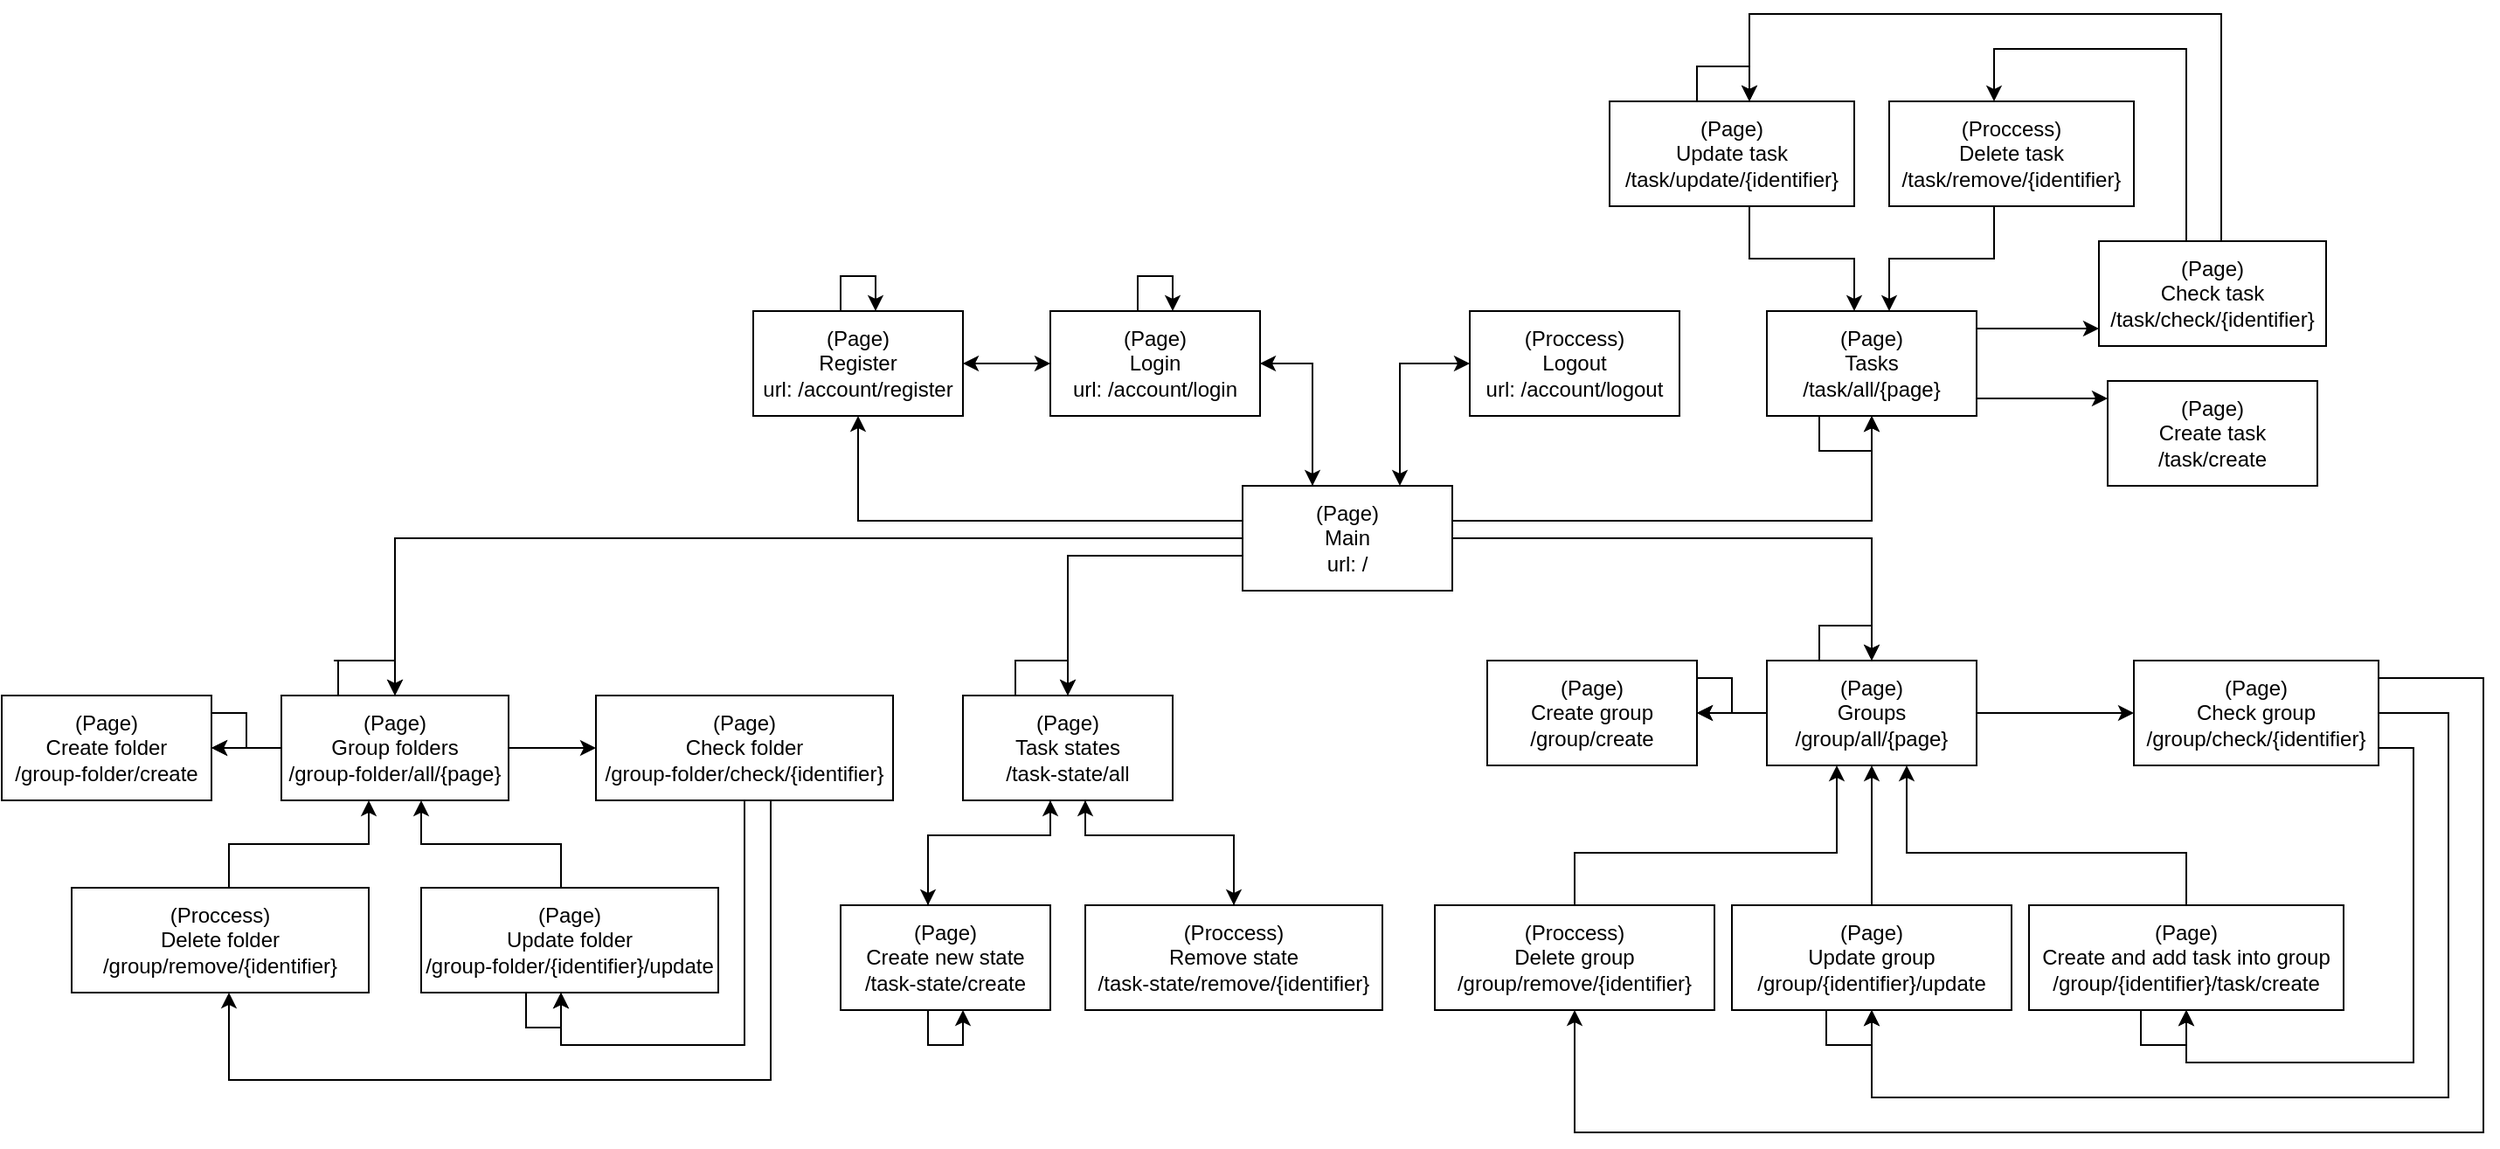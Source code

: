 <mxfile version="20.2.3" type="device"><diagram id="O-3DiHsr7ESk5CUtPldi" name="Page-1"><mxGraphModel dx="2071" dy="754" grid="1" gridSize="10" guides="1" tooltips="1" connect="1" arrows="1" fold="1" page="1" pageScale="1" pageWidth="850" pageHeight="1100" math="0" shadow="0"><root><mxCell id="0"/><mxCell id="1" parent="0"/><mxCell id="wlSZLuwISHlvyqPQJfTr-71" style="edgeStyle=orthogonalEdgeStyle;rounded=0;orthogonalLoop=1;jettySize=auto;html=1;" parent="1" source="wlSZLuwISHlvyqPQJfTr-1" target="wlSZLuwISHlvyqPQJfTr-5" edge="1"><mxGeometry relative="1" as="geometry"><Array as="points"><mxPoint x="370" y="260"/></Array></mxGeometry></mxCell><mxCell id="wlSZLuwISHlvyqPQJfTr-79" style="edgeStyle=orthogonalEdgeStyle;rounded=0;orthogonalLoop=1;jettySize=auto;html=1;" parent="1" source="wlSZLuwISHlvyqPQJfTr-1" target="wlSZLuwISHlvyqPQJfTr-28" edge="1"><mxGeometry relative="1" as="geometry"/></mxCell><mxCell id="wlSZLuwISHlvyqPQJfTr-81" style="edgeStyle=orthogonalEdgeStyle;rounded=0;orthogonalLoop=1;jettySize=auto;html=1;" parent="1" source="wlSZLuwISHlvyqPQJfTr-1" target="wlSZLuwISHlvyqPQJfTr-26" edge="1"><mxGeometry relative="1" as="geometry"><Array as="points"><mxPoint x="690" y="350"/></Array></mxGeometry></mxCell><mxCell id="U7IIsV6QAgEfRIVTjJfC-2" style="edgeStyle=orthogonalEdgeStyle;rounded=0;orthogonalLoop=1;jettySize=auto;html=1;" edge="1" parent="1" source="wlSZLuwISHlvyqPQJfTr-1" target="wlSZLuwISHlvyqPQJfTr-111"><mxGeometry relative="1" as="geometry"><Array as="points"><mxPoint x="230" y="370"/></Array></mxGeometry></mxCell><mxCell id="U7IIsV6QAgEfRIVTjJfC-45" style="edgeStyle=orthogonalEdgeStyle;rounded=0;orthogonalLoop=1;jettySize=auto;html=1;" edge="1" parent="1" source="wlSZLuwISHlvyqPQJfTr-1" target="wlSZLuwISHlvyqPQJfTr-20"><mxGeometry relative="1" as="geometry"><Array as="points"><mxPoint x="110" y="350"/></Array></mxGeometry></mxCell><mxCell id="U7IIsV6QAgEfRIVTjJfC-46" style="edgeStyle=orthogonalEdgeStyle;rounded=0;orthogonalLoop=1;jettySize=auto;html=1;" edge="1" parent="1" source="wlSZLuwISHlvyqPQJfTr-1" target="U7IIsV6QAgEfRIVTjJfC-26"><mxGeometry relative="1" as="geometry"/></mxCell><mxCell id="wlSZLuwISHlvyqPQJfTr-1" value="(Page)&lt;br&gt;Main&lt;br&gt;url: /" style="rounded=0;whiteSpace=wrap;html=1;" parent="1" vertex="1"><mxGeometry x="330" y="330" width="120" height="60" as="geometry"/></mxCell><mxCell id="wlSZLuwISHlvyqPQJfTr-85" style="edgeStyle=orthogonalEdgeStyle;rounded=0;orthogonalLoop=1;jettySize=auto;html=1;" parent="1" source="wlSZLuwISHlvyqPQJfTr-5" target="wlSZLuwISHlvyqPQJfTr-1" edge="1"><mxGeometry relative="1" as="geometry"><Array as="points"><mxPoint x="370" y="260"/></Array></mxGeometry></mxCell><mxCell id="wlSZLuwISHlvyqPQJfTr-5" value="(Page)&lt;br&gt;Login&lt;br&gt;url: /account/login" style="rounded=0;whiteSpace=wrap;html=1;" parent="1" vertex="1"><mxGeometry x="220" y="230" width="120" height="60" as="geometry"/></mxCell><mxCell id="wlSZLuwISHlvyqPQJfTr-11" value="(Proccess)&lt;br&gt;Logout&lt;br&gt;url: /account/logout" style="rounded=0;whiteSpace=wrap;html=1;" parent="1" vertex="1"><mxGeometry x="460" y="230" width="120" height="60" as="geometry"/></mxCell><mxCell id="wlSZLuwISHlvyqPQJfTr-19" value="" style="endArrow=classic;startArrow=classic;html=1;rounded=0;exitX=0.75;exitY=0;exitDx=0;exitDy=0;" parent="1" source="wlSZLuwISHlvyqPQJfTr-1" target="wlSZLuwISHlvyqPQJfTr-11" edge="1"><mxGeometry width="50" height="50" relative="1" as="geometry"><mxPoint x="450" y="340" as="sourcePoint"/><mxPoint x="500" y="290" as="targetPoint"/><Array as="points"><mxPoint x="420" y="260"/></Array></mxGeometry></mxCell><mxCell id="wlSZLuwISHlvyqPQJfTr-20" value="(Page)&lt;br&gt;Register&lt;br&gt;url: /account/register" style="rounded=0;whiteSpace=wrap;html=1;" parent="1" vertex="1"><mxGeometry x="50" y="230" width="120" height="60" as="geometry"/></mxCell><mxCell id="wlSZLuwISHlvyqPQJfTr-22" value="" style="endArrow=classic;startArrow=classic;html=1;rounded=0;" parent="1" source="wlSZLuwISHlvyqPQJfTr-20" target="wlSZLuwISHlvyqPQJfTr-5" edge="1"><mxGeometry width="50" height="50" relative="1" as="geometry"><mxPoint x="110" y="260" as="sourcePoint"/><mxPoint x="160" y="210" as="targetPoint"/></mxGeometry></mxCell><mxCell id="wlSZLuwISHlvyqPQJfTr-99" style="edgeStyle=orthogonalEdgeStyle;rounded=0;orthogonalLoop=1;jettySize=auto;html=1;" parent="1" source="wlSZLuwISHlvyqPQJfTr-26" target="wlSZLuwISHlvyqPQJfTr-95" edge="1"><mxGeometry relative="1" as="geometry"><Array as="points"><mxPoint x="790" y="280"/><mxPoint x="790" y="280"/></Array></mxGeometry></mxCell><mxCell id="wlSZLuwISHlvyqPQJfTr-100" style="edgeStyle=orthogonalEdgeStyle;rounded=0;orthogonalLoop=1;jettySize=auto;html=1;" parent="1" source="wlSZLuwISHlvyqPQJfTr-26" target="wlSZLuwISHlvyqPQJfTr-96" edge="1"><mxGeometry relative="1" as="geometry"><Array as="points"><mxPoint x="780" y="240"/><mxPoint x="780" y="240"/></Array></mxGeometry></mxCell><mxCell id="wlSZLuwISHlvyqPQJfTr-26" value="(Page)&lt;br&gt;Tasks&lt;br&gt;/task/all/{page}" style="rounded=0;whiteSpace=wrap;html=1;" parent="1" vertex="1"><mxGeometry x="630" y="230" width="120" height="60" as="geometry"/></mxCell><mxCell id="wlSZLuwISHlvyqPQJfTr-77" style="edgeStyle=orthogonalEdgeStyle;rounded=0;orthogonalLoop=1;jettySize=auto;html=1;" parent="1" source="wlSZLuwISHlvyqPQJfTr-28" target="wlSZLuwISHlvyqPQJfTr-32" edge="1"><mxGeometry relative="1" as="geometry"/></mxCell><mxCell id="wlSZLuwISHlvyqPQJfTr-83" style="edgeStyle=orthogonalEdgeStyle;rounded=0;orthogonalLoop=1;jettySize=auto;html=1;" parent="1" source="wlSZLuwISHlvyqPQJfTr-28" target="wlSZLuwISHlvyqPQJfTr-35" edge="1"><mxGeometry relative="1" as="geometry"/></mxCell><mxCell id="wlSZLuwISHlvyqPQJfTr-28" value="(Page)&lt;br&gt;Groups&lt;br&gt;/group/all/{page}" style="rounded=0;whiteSpace=wrap;html=1;" parent="1" vertex="1"><mxGeometry x="630" y="430" width="120" height="60" as="geometry"/></mxCell><mxCell id="wlSZLuwISHlvyqPQJfTr-86" style="edgeStyle=orthogonalEdgeStyle;rounded=0;orthogonalLoop=1;jettySize=auto;html=1;" parent="1" source="wlSZLuwISHlvyqPQJfTr-32" target="wlSZLuwISHlvyqPQJfTr-36" edge="1"><mxGeometry relative="1" as="geometry"><Array as="points"><mxPoint x="1000" y="480"/><mxPoint x="1000" y="660"/><mxPoint x="870" y="660"/></Array></mxGeometry></mxCell><mxCell id="wlSZLuwISHlvyqPQJfTr-87" style="edgeStyle=orthogonalEdgeStyle;rounded=0;orthogonalLoop=1;jettySize=auto;html=1;" parent="1" source="wlSZLuwISHlvyqPQJfTr-32" target="wlSZLuwISHlvyqPQJfTr-34" edge="1"><mxGeometry relative="1" as="geometry"><Array as="points"><mxPoint x="1020" y="460"/><mxPoint x="1020" y="680"/><mxPoint x="690" y="680"/></Array></mxGeometry></mxCell><mxCell id="wlSZLuwISHlvyqPQJfTr-88" style="edgeStyle=orthogonalEdgeStyle;rounded=0;orthogonalLoop=1;jettySize=auto;html=1;" parent="1" source="wlSZLuwISHlvyqPQJfTr-32" target="wlSZLuwISHlvyqPQJfTr-33" edge="1"><mxGeometry relative="1" as="geometry"><Array as="points"><mxPoint x="1040" y="440"/><mxPoint x="1040" y="700"/><mxPoint x="520" y="700"/></Array></mxGeometry></mxCell><mxCell id="wlSZLuwISHlvyqPQJfTr-32" value="(Page)&lt;br&gt;Check group&lt;br&gt;/group/check/{identifier}" style="rounded=0;whiteSpace=wrap;html=1;" parent="1" vertex="1"><mxGeometry x="840" y="430" width="140" height="60" as="geometry"/></mxCell><mxCell id="wlSZLuwISHlvyqPQJfTr-91" style="edgeStyle=orthogonalEdgeStyle;rounded=0;orthogonalLoop=1;jettySize=auto;html=1;" parent="1" source="wlSZLuwISHlvyqPQJfTr-33" target="wlSZLuwISHlvyqPQJfTr-28" edge="1"><mxGeometry relative="1" as="geometry"><Array as="points"><mxPoint x="520" y="540"/><mxPoint x="670" y="540"/></Array></mxGeometry></mxCell><mxCell id="wlSZLuwISHlvyqPQJfTr-33" value="(Proccess)&lt;br&gt;Delete group&lt;br&gt;/group/remove/{identifier}" style="rounded=0;whiteSpace=wrap;html=1;" parent="1" vertex="1"><mxGeometry x="440" y="570" width="160" height="60" as="geometry"/></mxCell><mxCell id="wlSZLuwISHlvyqPQJfTr-89" style="edgeStyle=orthogonalEdgeStyle;rounded=0;orthogonalLoop=1;jettySize=auto;html=1;" parent="1" source="wlSZLuwISHlvyqPQJfTr-34" target="wlSZLuwISHlvyqPQJfTr-28" edge="1"><mxGeometry relative="1" as="geometry"/></mxCell><mxCell id="wlSZLuwISHlvyqPQJfTr-34" value="(Page)&lt;br&gt;Update group&lt;br&gt;/group/{identifier}/update" style="rounded=0;whiteSpace=wrap;html=1;" parent="1" vertex="1"><mxGeometry x="610" y="570" width="160" height="60" as="geometry"/></mxCell><mxCell id="wlSZLuwISHlvyqPQJfTr-35" value="(Page)&lt;br&gt;Create group&lt;br&gt;/group/create" style="rounded=0;whiteSpace=wrap;html=1;" parent="1" vertex="1"><mxGeometry x="470" y="430" width="120" height="60" as="geometry"/></mxCell><mxCell id="wlSZLuwISHlvyqPQJfTr-90" style="edgeStyle=orthogonalEdgeStyle;rounded=0;orthogonalLoop=1;jettySize=auto;html=1;" parent="1" source="wlSZLuwISHlvyqPQJfTr-36" target="wlSZLuwISHlvyqPQJfTr-28" edge="1"><mxGeometry relative="1" as="geometry"><Array as="points"><mxPoint x="870" y="540"/><mxPoint x="710" y="540"/></Array></mxGeometry></mxCell><mxCell id="wlSZLuwISHlvyqPQJfTr-36" value="(Page)&lt;br&gt;Create and add task into group&lt;br&gt;/group/{identifier}/task/create" style="rounded=0;whiteSpace=wrap;html=1;" parent="1" vertex="1"><mxGeometry x="780" y="570" width="180" height="60" as="geometry"/></mxCell><mxCell id="wlSZLuwISHlvyqPQJfTr-61" style="edgeStyle=orthogonalEdgeStyle;rounded=0;orthogonalLoop=1;jettySize=auto;html=1;" parent="1" source="wlSZLuwISHlvyqPQJfTr-5" target="wlSZLuwISHlvyqPQJfTr-5" edge="1"><mxGeometry relative="1" as="geometry"><Array as="points"><mxPoint x="290" y="210"/></Array></mxGeometry></mxCell><mxCell id="wlSZLuwISHlvyqPQJfTr-62" style="edgeStyle=orthogonalEdgeStyle;rounded=0;orthogonalLoop=1;jettySize=auto;html=1;" parent="1" source="wlSZLuwISHlvyqPQJfTr-20" target="wlSZLuwISHlvyqPQJfTr-20" edge="1"><mxGeometry relative="1" as="geometry"><Array as="points"><mxPoint x="120" y="210"/></Array></mxGeometry></mxCell><mxCell id="wlSZLuwISHlvyqPQJfTr-78" style="edgeStyle=orthogonalEdgeStyle;rounded=0;orthogonalLoop=1;jettySize=auto;html=1;exitX=0.25;exitY=0;exitDx=0;exitDy=0;entryX=0.5;entryY=0;entryDx=0;entryDy=0;" parent="1" source="wlSZLuwISHlvyqPQJfTr-28" target="wlSZLuwISHlvyqPQJfTr-28" edge="1"><mxGeometry relative="1" as="geometry"><Array as="points"><mxPoint x="660" y="410"/><mxPoint x="690" y="410"/></Array></mxGeometry></mxCell><mxCell id="wlSZLuwISHlvyqPQJfTr-82" style="edgeStyle=orthogonalEdgeStyle;rounded=0;orthogonalLoop=1;jettySize=auto;html=1;exitX=0.25;exitY=1;exitDx=0;exitDy=0;" parent="1" source="wlSZLuwISHlvyqPQJfTr-26" target="wlSZLuwISHlvyqPQJfTr-26" edge="1"><mxGeometry relative="1" as="geometry"><Array as="points"><mxPoint x="660" y="310"/><mxPoint x="690" y="310"/></Array></mxGeometry></mxCell><mxCell id="wlSZLuwISHlvyqPQJfTr-84" style="edgeStyle=orthogonalEdgeStyle;rounded=0;orthogonalLoop=1;jettySize=auto;html=1;exitX=1;exitY=0.25;exitDx=0;exitDy=0;" parent="1" source="wlSZLuwISHlvyqPQJfTr-35" target="wlSZLuwISHlvyqPQJfTr-35" edge="1"><mxGeometry relative="1" as="geometry"><Array as="points"><mxPoint x="590" y="440"/><mxPoint x="610" y="440"/><mxPoint x="610" y="460"/></Array></mxGeometry></mxCell><mxCell id="wlSZLuwISHlvyqPQJfTr-92" style="edgeStyle=orthogonalEdgeStyle;rounded=0;orthogonalLoop=1;jettySize=auto;html=1;" parent="1" source="wlSZLuwISHlvyqPQJfTr-36" target="wlSZLuwISHlvyqPQJfTr-36" edge="1"><mxGeometry relative="1" as="geometry"><Array as="points"><mxPoint x="844" y="650"/><mxPoint x="870" y="650"/></Array></mxGeometry></mxCell><mxCell id="wlSZLuwISHlvyqPQJfTr-93" style="edgeStyle=orthogonalEdgeStyle;rounded=0;orthogonalLoop=1;jettySize=auto;html=1;" parent="1" source="wlSZLuwISHlvyqPQJfTr-34" target="wlSZLuwISHlvyqPQJfTr-34" edge="1"><mxGeometry relative="1" as="geometry"><Array as="points"><mxPoint x="664" y="650"/><mxPoint x="690" y="650"/></Array></mxGeometry></mxCell><mxCell id="wlSZLuwISHlvyqPQJfTr-95" value="(Page)&lt;br&gt;Create task&lt;br&gt;/task/create" style="rounded=0;whiteSpace=wrap;html=1;" parent="1" vertex="1"><mxGeometry x="825" y="270" width="120" height="60" as="geometry"/></mxCell><mxCell id="wlSZLuwISHlvyqPQJfTr-101" style="edgeStyle=orthogonalEdgeStyle;rounded=0;orthogonalLoop=1;jettySize=auto;html=1;" parent="1" source="wlSZLuwISHlvyqPQJfTr-96" target="wlSZLuwISHlvyqPQJfTr-98" edge="1"><mxGeometry relative="1" as="geometry"><Array as="points"><mxPoint x="870" y="80"/><mxPoint x="760" y="80"/></Array></mxGeometry></mxCell><mxCell id="wlSZLuwISHlvyqPQJfTr-102" style="edgeStyle=orthogonalEdgeStyle;rounded=0;orthogonalLoop=1;jettySize=auto;html=1;" parent="1" source="wlSZLuwISHlvyqPQJfTr-96" target="wlSZLuwISHlvyqPQJfTr-97" edge="1"><mxGeometry relative="1" as="geometry"><Array as="points"><mxPoint x="890" y="60"/><mxPoint x="620" y="60"/></Array></mxGeometry></mxCell><mxCell id="wlSZLuwISHlvyqPQJfTr-96" value="(Page)&lt;br&gt;Check task&lt;br&gt;/task/check/{identifier}" style="rounded=0;whiteSpace=wrap;html=1;" parent="1" vertex="1"><mxGeometry x="820" y="190" width="130" height="60" as="geometry"/></mxCell><mxCell id="wlSZLuwISHlvyqPQJfTr-106" style="edgeStyle=orthogonalEdgeStyle;rounded=0;orthogonalLoop=1;jettySize=auto;html=1;" parent="1" source="wlSZLuwISHlvyqPQJfTr-97" target="wlSZLuwISHlvyqPQJfTr-26" edge="1"><mxGeometry relative="1" as="geometry"><Array as="points"><mxPoint x="620" y="200"/><mxPoint x="680" y="200"/></Array></mxGeometry></mxCell><mxCell id="wlSZLuwISHlvyqPQJfTr-97" value="(Page)&lt;br&gt;Update task&lt;br&gt;/task/update/{identifier}" style="rounded=0;whiteSpace=wrap;html=1;" parent="1" vertex="1"><mxGeometry x="540" y="110" width="140" height="60" as="geometry"/></mxCell><mxCell id="wlSZLuwISHlvyqPQJfTr-107" style="edgeStyle=orthogonalEdgeStyle;rounded=0;orthogonalLoop=1;jettySize=auto;html=1;" parent="1" source="wlSZLuwISHlvyqPQJfTr-98" target="wlSZLuwISHlvyqPQJfTr-26" edge="1"><mxGeometry relative="1" as="geometry"><Array as="points"><mxPoint x="760" y="200"/><mxPoint x="700" y="200"/></Array></mxGeometry></mxCell><mxCell id="wlSZLuwISHlvyqPQJfTr-98" value="(Proccess)&lt;br&gt;Delete task&lt;br&gt;/task/remove/{identifier}" style="rounded=0;whiteSpace=wrap;html=1;" parent="1" vertex="1"><mxGeometry x="700" y="110" width="140" height="60" as="geometry"/></mxCell><mxCell id="wlSZLuwISHlvyqPQJfTr-105" style="edgeStyle=orthogonalEdgeStyle;rounded=0;orthogonalLoop=1;jettySize=auto;html=1;exitX=0.25;exitY=0;exitDx=0;exitDy=0;exitPerimeter=0;" parent="1" source="wlSZLuwISHlvyqPQJfTr-97" target="wlSZLuwISHlvyqPQJfTr-97" edge="1"><mxGeometry relative="1" as="geometry"><Array as="points"><mxPoint x="590" y="90"/><mxPoint x="620" y="90"/></Array></mxGeometry></mxCell><mxCell id="U7IIsV6QAgEfRIVTjJfC-4" style="edgeStyle=orthogonalEdgeStyle;rounded=0;orthogonalLoop=1;jettySize=auto;html=1;" edge="1" parent="1" source="wlSZLuwISHlvyqPQJfTr-111" target="wlSZLuwISHlvyqPQJfTr-112"><mxGeometry relative="1" as="geometry"><Array as="points"><mxPoint x="220" y="530"/><mxPoint x="150" y="530"/></Array></mxGeometry></mxCell><mxCell id="U7IIsV6QAgEfRIVTjJfC-5" style="edgeStyle=orthogonalEdgeStyle;rounded=0;orthogonalLoop=1;jettySize=auto;html=1;" edge="1" parent="1" source="wlSZLuwISHlvyqPQJfTr-111" target="wlSZLuwISHlvyqPQJfTr-113"><mxGeometry relative="1" as="geometry"><Array as="points"><mxPoint x="240" y="530"/><mxPoint x="325" y="530"/></Array></mxGeometry></mxCell><mxCell id="wlSZLuwISHlvyqPQJfTr-111" value="(Page)&lt;br&gt;Task states&lt;br&gt;/task-state/all" style="rounded=0;whiteSpace=wrap;html=1;" parent="1" vertex="1"><mxGeometry x="170" y="450" width="120" height="60" as="geometry"/></mxCell><mxCell id="U7IIsV6QAgEfRIVTjJfC-7" style="edgeStyle=orthogonalEdgeStyle;rounded=0;orthogonalLoop=1;jettySize=auto;html=1;" edge="1" parent="1" source="wlSZLuwISHlvyqPQJfTr-112" target="wlSZLuwISHlvyqPQJfTr-111"><mxGeometry relative="1" as="geometry"><Array as="points"><mxPoint x="150" y="530"/><mxPoint x="220" y="530"/></Array></mxGeometry></mxCell><mxCell id="wlSZLuwISHlvyqPQJfTr-112" value="(Page)&lt;br&gt;Create new state&lt;br&gt;/task-state/create" style="rounded=0;whiteSpace=wrap;html=1;" parent="1" vertex="1"><mxGeometry x="100" y="570" width="120" height="60" as="geometry"/></mxCell><mxCell id="U7IIsV6QAgEfRIVTjJfC-44" style="edgeStyle=orthogonalEdgeStyle;rounded=0;orthogonalLoop=1;jettySize=auto;html=1;" edge="1" parent="1" source="wlSZLuwISHlvyqPQJfTr-113" target="wlSZLuwISHlvyqPQJfTr-111"><mxGeometry relative="1" as="geometry"><Array as="points"><mxPoint x="325" y="530"/><mxPoint x="240" y="530"/></Array></mxGeometry></mxCell><mxCell id="wlSZLuwISHlvyqPQJfTr-113" value="(Proccess)&lt;br&gt;Remove state&lt;br&gt;/task-state/remove/{identifier}" style="rounded=0;whiteSpace=wrap;html=1;" parent="1" vertex="1"><mxGeometry x="240" y="570" width="170" height="60" as="geometry"/></mxCell><mxCell id="U7IIsV6QAgEfRIVTjJfC-3" style="edgeStyle=orthogonalEdgeStyle;rounded=0;orthogonalLoop=1;jettySize=auto;html=1;exitX=0.25;exitY=0;exitDx=0;exitDy=0;" edge="1" parent="1" source="wlSZLuwISHlvyqPQJfTr-111" target="wlSZLuwISHlvyqPQJfTr-111"><mxGeometry relative="1" as="geometry"><Array as="points"><mxPoint x="200" y="430"/><mxPoint x="230" y="430"/></Array></mxGeometry></mxCell><mxCell id="U7IIsV6QAgEfRIVTjJfC-8" style="edgeStyle=orthogonalEdgeStyle;rounded=0;orthogonalLoop=1;jettySize=auto;html=1;" edge="1" parent="1" source="wlSZLuwISHlvyqPQJfTr-112" target="wlSZLuwISHlvyqPQJfTr-112"><mxGeometry relative="1" as="geometry"><Array as="points"><mxPoint x="160" y="650"/></Array></mxGeometry></mxCell><mxCell id="U7IIsV6QAgEfRIVTjJfC-24" style="edgeStyle=orthogonalEdgeStyle;rounded=0;orthogonalLoop=1;jettySize=auto;html=1;" edge="1" parent="1" source="U7IIsV6QAgEfRIVTjJfC-26" target="U7IIsV6QAgEfRIVTjJfC-30"><mxGeometry relative="1" as="geometry"/></mxCell><mxCell id="U7IIsV6QAgEfRIVTjJfC-25" style="edgeStyle=orthogonalEdgeStyle;rounded=0;orthogonalLoop=1;jettySize=auto;html=1;" edge="1" parent="1" source="U7IIsV6QAgEfRIVTjJfC-26" target="U7IIsV6QAgEfRIVTjJfC-35"><mxGeometry relative="1" as="geometry"/></mxCell><mxCell id="U7IIsV6QAgEfRIVTjJfC-26" value="(Page)&lt;br&gt;Group folders&lt;br&gt;/group-folder/all/{page}" style="rounded=0;whiteSpace=wrap;html=1;" vertex="1" parent="1"><mxGeometry x="-220" y="450" width="130" height="60" as="geometry"/></mxCell><mxCell id="U7IIsV6QAgEfRIVTjJfC-49" style="edgeStyle=orthogonalEdgeStyle;rounded=0;orthogonalLoop=1;jettySize=auto;html=1;" edge="1" parent="1" source="U7IIsV6QAgEfRIVTjJfC-30" target="U7IIsV6QAgEfRIVTjJfC-34"><mxGeometry relative="1" as="geometry"><Array as="points"><mxPoint x="45" y="650"/><mxPoint x="-60" y="650"/></Array></mxGeometry></mxCell><mxCell id="U7IIsV6QAgEfRIVTjJfC-50" style="edgeStyle=orthogonalEdgeStyle;rounded=0;orthogonalLoop=1;jettySize=auto;html=1;" edge="1" parent="1" source="U7IIsV6QAgEfRIVTjJfC-30" target="U7IIsV6QAgEfRIVTjJfC-32"><mxGeometry relative="1" as="geometry"><Array as="points"><mxPoint x="60" y="670"/><mxPoint x="-250" y="670"/></Array></mxGeometry></mxCell><mxCell id="U7IIsV6QAgEfRIVTjJfC-30" value="(Page)&lt;br&gt;Check folder&lt;br&gt;/group-folder/check/{identifier}" style="rounded=0;whiteSpace=wrap;html=1;" vertex="1" parent="1"><mxGeometry x="-40" y="450" width="170" height="60" as="geometry"/></mxCell><mxCell id="U7IIsV6QAgEfRIVTjJfC-47" style="edgeStyle=orthogonalEdgeStyle;rounded=0;orthogonalLoop=1;jettySize=auto;html=1;" edge="1" parent="1" source="U7IIsV6QAgEfRIVTjJfC-32" target="U7IIsV6QAgEfRIVTjJfC-26"><mxGeometry relative="1" as="geometry"><Array as="points"><mxPoint x="-250" y="535"/><mxPoint x="-170" y="535"/></Array></mxGeometry></mxCell><mxCell id="U7IIsV6QAgEfRIVTjJfC-32" value="(Proccess)&lt;br&gt;Delete folder&lt;br&gt;/group/remove/{identifier}" style="rounded=0;whiteSpace=wrap;html=1;" vertex="1" parent="1"><mxGeometry x="-340" y="560" width="170" height="60" as="geometry"/></mxCell><mxCell id="U7IIsV6QAgEfRIVTjJfC-48" style="edgeStyle=orthogonalEdgeStyle;rounded=0;orthogonalLoop=1;jettySize=auto;html=1;" edge="1" parent="1" source="U7IIsV6QAgEfRIVTjJfC-34" target="U7IIsV6QAgEfRIVTjJfC-26"><mxGeometry relative="1" as="geometry"><Array as="points"><mxPoint x="-60" y="535"/><mxPoint x="-140" y="535"/></Array></mxGeometry></mxCell><mxCell id="U7IIsV6QAgEfRIVTjJfC-34" value="(Page)&lt;br&gt;Update folder&lt;br&gt;/group-folder/{identifier}/update" style="rounded=0;whiteSpace=wrap;html=1;" vertex="1" parent="1"><mxGeometry x="-140" y="560" width="170" height="60" as="geometry"/></mxCell><mxCell id="U7IIsV6QAgEfRIVTjJfC-35" value="(Page)&lt;br&gt;Create folder&lt;br&gt;/group-folder/create" style="rounded=0;whiteSpace=wrap;html=1;" vertex="1" parent="1"><mxGeometry x="-380" y="450" width="120" height="60" as="geometry"/></mxCell><mxCell id="U7IIsV6QAgEfRIVTjJfC-38" style="edgeStyle=orthogonalEdgeStyle;rounded=0;orthogonalLoop=1;jettySize=auto;html=1;exitX=0.25;exitY=0;exitDx=0;exitDy=0;entryX=0.5;entryY=0;entryDx=0;entryDy=0;" edge="1" parent="1" source="U7IIsV6QAgEfRIVTjJfC-26" target="U7IIsV6QAgEfRIVTjJfC-26"><mxGeometry relative="1" as="geometry"><Array as="points"><mxPoint x="-190" y="430"/><mxPoint x="-160" y="430"/></Array></mxGeometry></mxCell><mxCell id="U7IIsV6QAgEfRIVTjJfC-39" style="edgeStyle=orthogonalEdgeStyle;rounded=0;orthogonalLoop=1;jettySize=auto;html=1;exitX=1;exitY=0.25;exitDx=0;exitDy=0;" edge="1" parent="1" source="U7IIsV6QAgEfRIVTjJfC-35" target="U7IIsV6QAgEfRIVTjJfC-35"><mxGeometry relative="1" as="geometry"><Array as="points"><mxPoint x="-260" y="460"/><mxPoint x="-240" y="460"/><mxPoint x="-240" y="480"/></Array></mxGeometry></mxCell><mxCell id="U7IIsV6QAgEfRIVTjJfC-51" style="edgeStyle=orthogonalEdgeStyle;rounded=0;orthogonalLoop=1;jettySize=auto;html=1;" edge="1" parent="1" source="U7IIsV6QAgEfRIVTjJfC-34" target="U7IIsV6QAgEfRIVTjJfC-34"><mxGeometry relative="1" as="geometry"><Array as="points"><mxPoint x="-80" y="640"/><mxPoint x="-60" y="640"/></Array></mxGeometry></mxCell></root></mxGraphModel></diagram></mxfile>